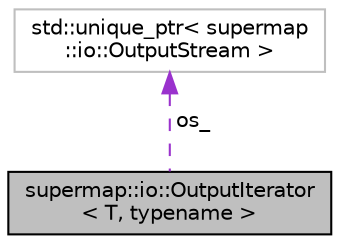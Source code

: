 digraph "supermap::io::OutputIterator&lt; T, typename &gt;"
{
 // LATEX_PDF_SIZE
  edge [fontname="Helvetica",fontsize="10",labelfontname="Helvetica",labelfontsize="10"];
  node [fontname="Helvetica",fontsize="10",shape=record];
  Node1 [label="supermap::io::OutputIterator\l\< T, typename \>",height=0.2,width=0.4,color="black", fillcolor="grey75", style="filled", fontcolor="black",tooltip="Iterator which allows to write continuous sequence of objects of type T to the output stream."];
  Node2 -> Node1 [dir="back",color="darkorchid3",fontsize="10",style="dashed",label=" os_" ,fontname="Helvetica"];
  Node2 [label="std::unique_ptr\< supermap\l::io::OutputStream \>",height=0.2,width=0.4,color="grey75", fillcolor="white", style="filled",tooltip=" "];
}
